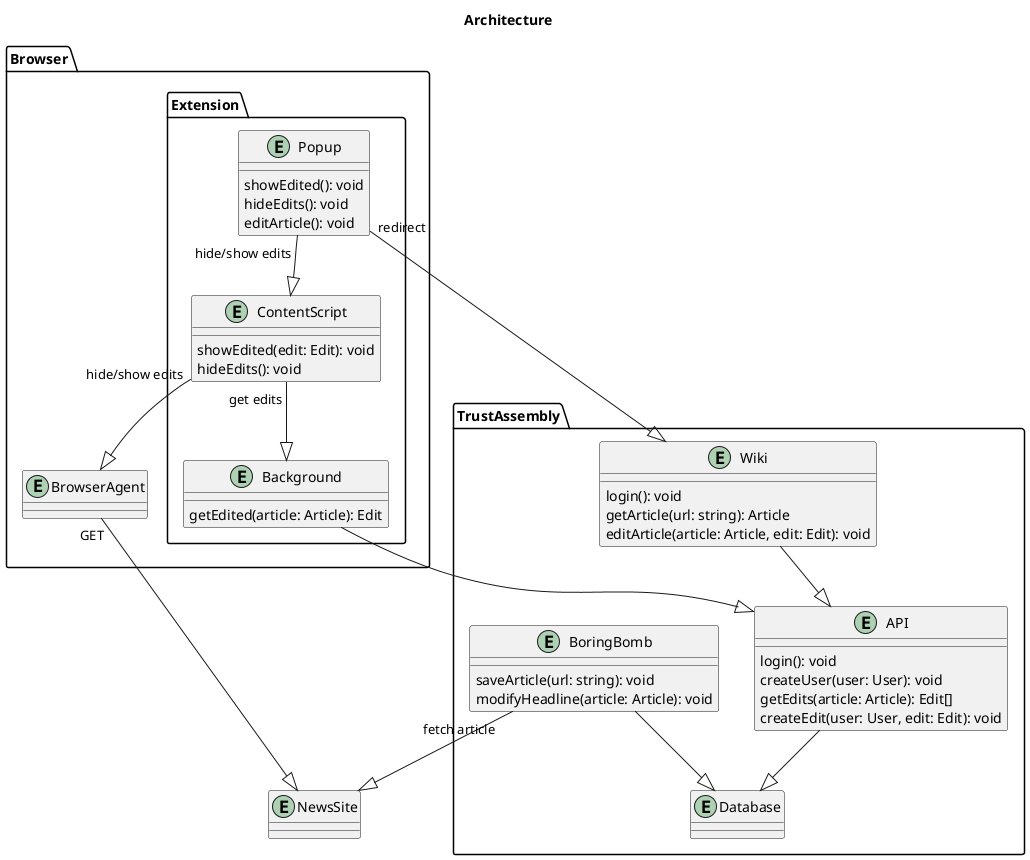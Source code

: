 @startuml architecture

title Architecture

entity NewsSite {}

namespace Browser {
  entity BrowserAgent {}

  namespace Extension {
    entity Popup {
      showEdited(): void
      hideEdits(): void
      editArticle(): void
    }

    entity ContentScript {
      showEdited(edit: Edit): void
      hideEdits(): void
    }

    entity Background {
      getEdited(article: Article): Edit
    }
  }
}

namespace TrustAssembly {
  entity Wiki {
    login(): void
    getArticle(url: string): Article
    editArticle(article: Article, edit: Edit): void
  }

  entity API {
    login(): void
    createUser(user: User): void
    getEdits(article: Article): Edit[]
    createEdit(user: User, edit: Edit): void
  }

  entity BoringBomb {
    saveArticle(url: string): void
    modifyHeadline(article: Article): void
  }

  entity Database {}
}

TrustAssembly.BoringBomb "fetch article" --|> NewsSite
TrustAssembly.BoringBomb --|> TrustAssembly.Database
TrustAssembly.API --|> TrustAssembly.Database
TrustAssembly.Wiki --|> TrustAssembly.API
Browser.BrowserAgent "GET" --|> NewsSite
Browser.Extension.Popup "hide/show edits" --|> Browser.Extension.ContentScript
Browser.Extension.Popup "redirect" --|> TrustAssembly.Wiki
Browser.Extension.ContentScript "hide/show edits" --|> Browser.BrowserAgent
Browser.Extension.ContentScript "get edits" --|> Browser.Extension.Background
Browser.Extension.Background --|> TrustAssembly.API

@enduml

